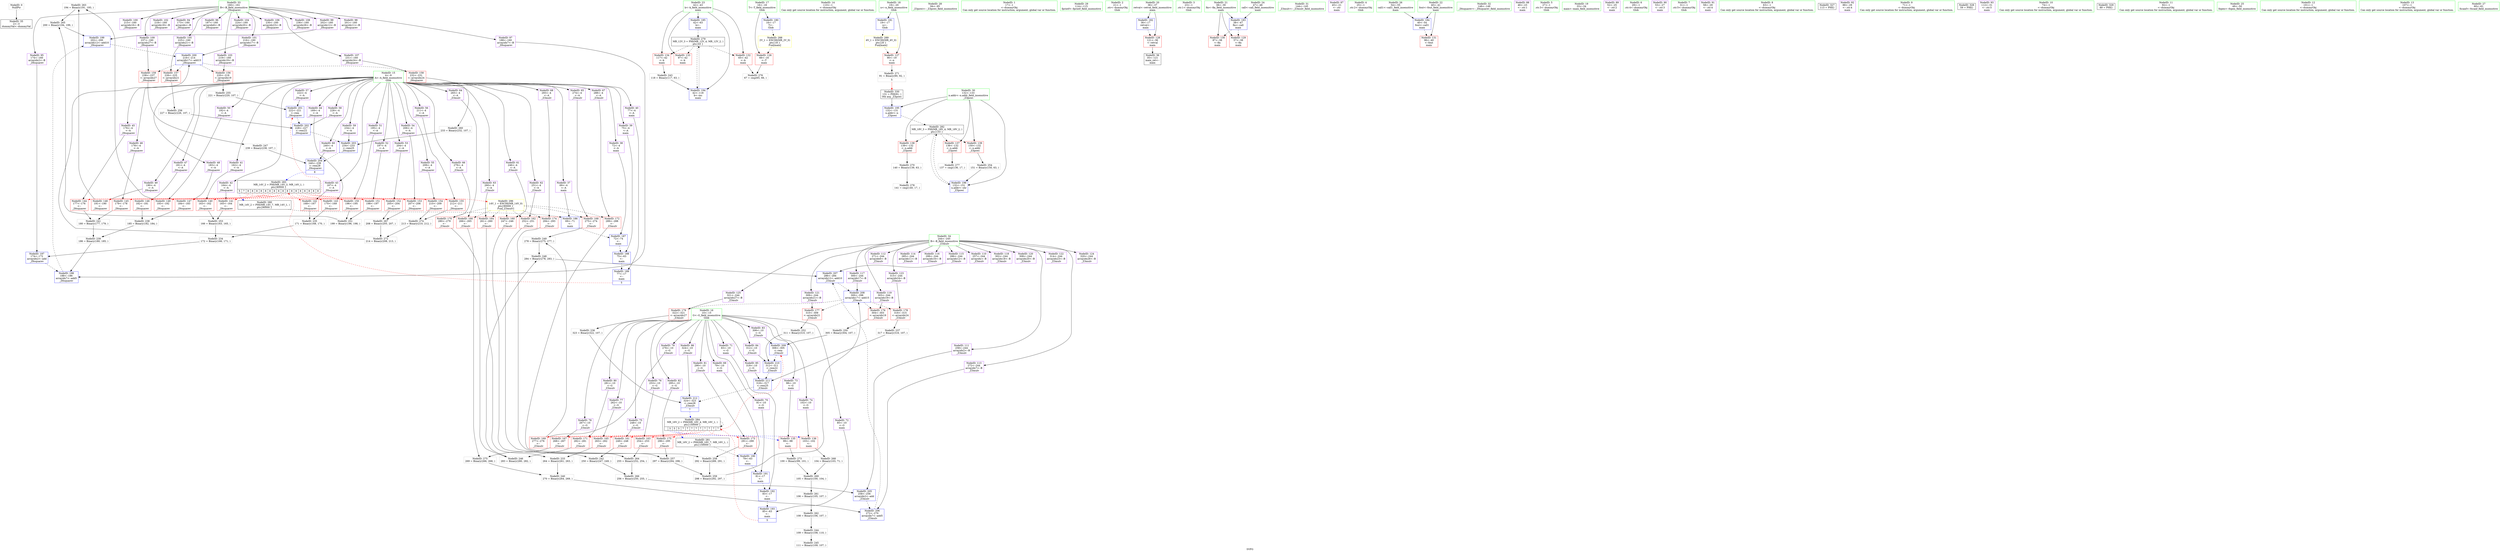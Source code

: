 digraph "SVFG" {
	label="SVFG";

	Node0x56209f84dce0 [shape=record,color=grey,label="{NodeID: 0\nNullPtr}"];
	Node0x56209f84dce0 -> Node0x56209f868d20[style=solid];
	Node0x56209f879f80 [shape=record,color=grey,label="{NodeID: 263\n194 = Binary(191, 193, )\n}"];
	Node0x56209f879f80 -> Node0x56209f87a280[style=solid];
	Node0x56209f872360 [shape=record,color=blue,label="{NodeID: 180\n16\<--17\nT\<--\nGlob }"];
	Node0x56209f872360 -> Node0x56209f888b10[style=dashed];
	Node0x56209f8698b0 [shape=record,color=purple,label="{NodeID: 97\n188\<--160\narrayidx7\<--B\n_Z6squarev\n}"];
	Node0x56209f8698b0 -> Node0x56209f86d3e0[style=solid];
	Node0x56209f8679d0 [shape=record,color=green,label="{NodeID: 14\n110\<--1\n\<--dummyObj\nCan only get source location for instruction, argument, global var or function.}"];
	Node0x56209f87b480 [shape=record,color=grey,label="{NodeID: 277\n137 = cmp(136, 17, )\n}"];
	Node0x56209f86d0a0 [shape=record,color=blue,label="{NodeID: 194\n42\<--118\nk\<--inc\nmain\n}"];
	Node0x56209f86d0a0 -> Node0x56209f885c10[style=dashed];
	Node0x56209f86a410 [shape=record,color=purple,label="{NodeID: 111\n258\<--244\narrayidx2\<--B\n_Z3mulv\n}"];
	Node0x56209f86a410 -> Node0x56209f86d990[style=solid];
	Node0x56209f8686b0 [shape=record,color=green,label="{NodeID: 28\n94\<--95\n_Z3powi\<--_Z3powi_field_insensitive\n}"];
	Node0x56209f86dc00 [shape=record,color=blue,label="{NodeID: 208\n300\<--298\narrayidx17\<--add15\n_Z3mulv\n}"];
	Node0x56209f86dc00 -> Node0x56209f872020[style=dashed];
	Node0x56209f86dc00 -> Node0x56209f8720f0[style=dashed];
	Node0x56209f86dc00 -> Node0x56209f8721c0[style=dashed];
	Node0x56209f86dc00 -> Node0x56209f872290[style=dashed];
	Node0x56209f86f6b0 [shape=record,color=purple,label="{NodeID: 125\n321\<--244\narrayidx27\<--B\n_Z3mulv\n}"];
	Node0x56209f86f6b0 -> Node0x56209f872290[style=solid];
	Node0x56209f869300 [shape=record,color=purple,label="{NodeID: 42\n164\<--4\n\<--A\n_Z6squarev\n}"];
	Node0x56209f869300 -> Node0x56209f8703b0[style=solid];
	Node0x56209f870210 [shape=record,color=red,label="{NodeID: 139\n150\<--132\n\<--n.addr\n_Z3powi\n}"];
	Node0x56209f870210 -> Node0x56209f879200[style=solid];
	Node0x56209f86ae80 [shape=record,color=purple,label="{NodeID: 56\n211\<--4\n\<--A\n_Z6squarev\n}"];
	Node0x56209f86ae80 -> Node0x56209f870f10[style=solid];
	Node0x56209f8766f0 [shape=record,color=grey,label="{NodeID: 236\n323 = Binary(322, 107, )\n}"];
	Node0x56209f8766f0 -> Node0x56209f874dd0[style=solid];
	Node0x56209f870d70 [shape=record,color=red,label="{NodeID: 153\n207\<--206\n\<--\n_Z6squarev\n}"];
	Node0x56209f870d70 -> Node0x56209f87a580[style=solid];
	Node0x56209f86b9e0 [shape=record,color=purple,label="{NodeID: 70\n81\<--10\n\<--G\nmain\n}"];
	Node0x56209f86b9e0 -> Node0x56209f872cb0[style=solid];
	Node0x56209f86ecd0 [shape=record,color=grey,label="{NodeID: 250\n305 = Binary(304, 107, )\n}"];
	Node0x56209f86ecd0 -> Node0x56209f86dcd0[style=solid];
	Node0x56209f8718d0 [shape=record,color=red,label="{NodeID: 167\n268\<--267\n\<--\n_Z3mulv\n}"];
	Node0x56209f8718d0 -> Node0x56209f87b180[style=solid];
	Node0x56209f86c540 [shape=record,color=purple,label="{NodeID: 84\n312\<--10\n\<--G\n_Z3mulv\n}"];
	Node0x56209f86c540 -> Node0x56209f86dda0[style=solid];
	Node0x56209f865730 [shape=record,color=green,label="{NodeID: 1\n17\<--1\n\<--dummyObj\nCan only get source location for instruction, argument, global var or function.}"];
	Node0x56209f87a100 [shape=record,color=grey,label="{NodeID: 264\n255 = Binary(252, 254, )\n}"];
	Node0x56209f87a100 -> Node0x56209f87a400[style=solid];
	Node0x56209f872460 [shape=record,color=blue,label="{NodeID: 181\n19\<--17\nn\<--\nGlob }"];
	Node0x56209f872460 -> Node0x56209f888c20[style=dashed];
	Node0x56209f869980 [shape=record,color=purple,label="{NodeID: 98\n201\<--160\narrayidx11\<--B\n_Z6squarev\n}"];
	Node0x56209f867ad0 [shape=record,color=green,label="{NodeID: 15\n4\<--9\nA\<--A_field_insensitive\nGlob }"];
	Node0x56209f867ad0 -> Node0x56209f868ef0[style=solid];
	Node0x56209f867ad0 -> Node0x56209f868fc0[style=solid];
	Node0x56209f867ad0 -> Node0x56209f869090[style=solid];
	Node0x56209f867ad0 -> Node0x56209f869160[style=solid];
	Node0x56209f867ad0 -> Node0x56209f869230[style=solid];
	Node0x56209f867ad0 -> Node0x56209f869300[style=solid];
	Node0x56209f867ad0 -> Node0x56209f8693d0[style=solid];
	Node0x56209f867ad0 -> Node0x56209f8694a0[style=solid];
	Node0x56209f867ad0 -> Node0x56209f869570[style=solid];
	Node0x56209f867ad0 -> Node0x56209f869640[style=solid];
	Node0x56209f867ad0 -> Node0x56209f869710[style=solid];
	Node0x56209f867ad0 -> Node0x56209f86a800[style=solid];
	Node0x56209f867ad0 -> Node0x56209f86a8d0[style=solid];
	Node0x56209f867ad0 -> Node0x56209f86a9a0[style=solid];
	Node0x56209f867ad0 -> Node0x56209f86aa70[style=solid];
	Node0x56209f867ad0 -> Node0x56209f86ab40[style=solid];
	Node0x56209f867ad0 -> Node0x56209f86ac10[style=solid];
	Node0x56209f867ad0 -> Node0x56209f86ace0[style=solid];
	Node0x56209f867ad0 -> Node0x56209f86adb0[style=solid];
	Node0x56209f867ad0 -> Node0x56209f86ae80[style=solid];
	Node0x56209f867ad0 -> Node0x56209f86af50[style=solid];
	Node0x56209f867ad0 -> Node0x56209f86b020[style=solid];
	Node0x56209f867ad0 -> Node0x56209f86b0f0[style=solid];
	Node0x56209f867ad0 -> Node0x56209f86b1c0[style=solid];
	Node0x56209f867ad0 -> Node0x56209f86b290[style=solid];
	Node0x56209f867ad0 -> Node0x56209f86b360[style=solid];
	Node0x56209f867ad0 -> Node0x56209f86b430[style=solid];
	Node0x56209f867ad0 -> Node0x56209f86b500[style=solid];
	Node0x56209f867ad0 -> Node0x56209f86b5d0[style=solid];
	Node0x56209f867ad0 -> Node0x56209f86b6a0[style=solid];
	Node0x56209f867ad0 -> Node0x56209f86b770[style=solid];
	Node0x56209f867ad0 -> Node0x56209f86b840[style=solid];
	Node0x56209f87b600 [shape=record,color=grey,label="{NodeID: 278\n141 = cmp(140, 17, )\n}"];
	Node0x56209f86d170 [shape=record,color=blue,label="{NodeID: 195\n132\<--131\nn.addr\<--n\n_Z3powi\n}"];
	Node0x56209f86d170 -> Node0x56209f886b10[style=dashed];
	Node0x56209f86a4e0 [shape=record,color=purple,label="{NodeID: 112\n271\<--244\narrayidx6\<--B\n_Z3mulv\n}"];
	Node0x56209f8687b0 [shape=record,color=green,label="{NodeID: 29\n114\<--115\nfprintf\<--fprintf_field_insensitive\n}"];
	Node0x56209f86dcd0 [shape=record,color=blue,label="{NodeID: 209\n306\<--305\n\<--rem\n_Z3mulv\n}"];
	Node0x56209f86dcd0 -> Node0x56209f86dda0[style=dashed];
	Node0x56209f86f780 [shape=record,color=red,label="{NodeID: 126\n66\<--16\n\<--T\nmain\n}"];
	Node0x56209f86f780 -> Node0x56209f87b300[style=solid];
	Node0x56209f8693d0 [shape=record,color=purple,label="{NodeID: 43\n167\<--4\n\<--A\n_Z6squarev\n}"];
	Node0x56209f8693d0 -> Node0x56209f870480[style=solid];
	Node0x56209f8702e0 [shape=record,color=red,label="{NodeID: 140\n163\<--162\n\<--\n_Z6squarev\n}"];
	Node0x56209f8702e0 -> Node0x56209f879080[style=solid];
	Node0x56209f86af50 [shape=record,color=purple,label="{NodeID: 57\n222\<--4\n\<--A\n_Z6squarev\n}"];
	Node0x56209f86af50 -> Node0x56209f86d650[style=solid];
	Node0x56209f876870 [shape=record,color=grey,label="{NodeID: 237\n317 = Binary(316, 107, )\n}"];
	Node0x56209f876870 -> Node0x56209f86de70[style=solid];
	Node0x56209f870e40 [shape=record,color=red,label="{NodeID: 154\n210\<--209\n\<--\n_Z6squarev\n}"];
	Node0x56209f870e40 -> Node0x56209f87b000[style=solid];
	Node0x56209f86bab0 [shape=record,color=purple,label="{NodeID: 71\n83\<--10\n\<--G\nmain\n}"];
	Node0x56209f86bab0 -> Node0x56209f86cf00[style=solid];
	Node0x56209f86ee50 [shape=record,color=grey,label="{NodeID: 251\n199 = Binary(196, 198, )\n}"];
	Node0x56209f86ee50 -> Node0x56209f87a280[style=solid];
	Node0x56209f8719a0 [shape=record,color=red,label="{NodeID: 168\n275\<--274\n\<--\n_Z3mulv\n}"];
	Node0x56209f8719a0 -> Node0x56209f86eb50[style=solid];
	Node0x56209f86c610 [shape=record,color=purple,label="{NodeID: 85\n318\<--10\n\<--G\n_Z3mulv\n}"];
	Node0x56209f86c610 -> Node0x56209f86de70[style=solid];
	Node0x56209f85ae20 [shape=record,color=green,label="{NodeID: 2\n21\<--1\n.str\<--dummyObj\nGlob }"];
	Node0x56209f87a280 [shape=record,color=grey,label="{NodeID: 265\n200 = Binary(194, 199, )\n}"];
	Node0x56209f87a280 -> Node0x56209f86d4b0[style=solid];
	Node0x56209f872560 [shape=record,color=blue,label="{NodeID: 182\n36\<--17\nretval\<--\nmain\n}"];
	Node0x56209f872560 -> Node0x56209f86f920[style=dashed];
	Node0x56209f869a50 [shape=record,color=purple,label="{NodeID: 99\n202\<--160\narrayidx12\<--B\n_Z6squarev\n}"];
	Node0x56209f869a50 -> Node0x56209f86d4b0[style=solid];
	Node0x56209f867bd0 [shape=record,color=green,label="{NodeID: 16\n10\<--15\nG\<--G_field_insensitive\nGlob }"];
	Node0x56209f867bd0 -> Node0x56209f86b910[style=solid];
	Node0x56209f867bd0 -> Node0x56209f86b9e0[style=solid];
	Node0x56209f867bd0 -> Node0x56209f86bab0[style=solid];
	Node0x56209f867bd0 -> Node0x56209f86bb80[style=solid];
	Node0x56209f867bd0 -> Node0x56209f86bc50[style=solid];
	Node0x56209f867bd0 -> Node0x56209f86bd20[style=solid];
	Node0x56209f867bd0 -> Node0x56209f86bdf0[style=solid];
	Node0x56209f867bd0 -> Node0x56209f86bec0[style=solid];
	Node0x56209f867bd0 -> Node0x56209f86bf90[style=solid];
	Node0x56209f867bd0 -> Node0x56209f86c060[style=solid];
	Node0x56209f867bd0 -> Node0x56209f86c130[style=solid];
	Node0x56209f867bd0 -> Node0x56209f86c200[style=solid];
	Node0x56209f867bd0 -> Node0x56209f86c2d0[style=solid];
	Node0x56209f867bd0 -> Node0x56209f86c3a0[style=solid];
	Node0x56209f867bd0 -> Node0x56209f86c470[style=solid];
	Node0x56209f867bd0 -> Node0x56209f86c540[style=solid];
	Node0x56209f867bd0 -> Node0x56209f86c610[style=solid];
	Node0x56209f867bd0 -> Node0x56209f86c6e0[style=solid];
	Node0x56209f885c10 [shape=record,color=black,label="{NodeID: 279\nMR_12V_3 = PHI(MR_12V_4, MR_12V_2, )\npts\{43 \}\n}"];
	Node0x56209f885c10 -> Node0x56209f86fc60[style=dashed];
	Node0x56209f885c10 -> Node0x56209f86fd30[style=dashed];
	Node0x56209f885c10 -> Node0x56209f86fe00[style=dashed];
	Node0x56209f885c10 -> Node0x56209f86d0a0[style=dashed];
	Node0x56209f86d240 [shape=record,color=blue,label="{NodeID: 196\n132\<--151\nn.addr\<--shr\n_Z3powi\n}"];
	Node0x56209f86d240 -> Node0x56209f886b10[style=dashed];
	Node0x56209f86a5b0 [shape=record,color=purple,label="{NodeID: 113\n272\<--244\narrayidx7\<--B\n_Z3mulv\n}"];
	Node0x56209f86a5b0 -> Node0x56209f86da60[style=solid];
	Node0x56209f8688b0 [shape=record,color=green,label="{NodeID: 30\n132\<--133\nn.addr\<--n.addr_field_insensitive\n_Z3powi\n}"];
	Node0x56209f8688b0 -> Node0x56209f870070[style=solid];
	Node0x56209f8688b0 -> Node0x56209f870140[style=solid];
	Node0x56209f8688b0 -> Node0x56209f870210[style=solid];
	Node0x56209f8688b0 -> Node0x56209f86d170[style=solid];
	Node0x56209f8688b0 -> Node0x56209f86d240[style=solid];
	Node0x56209f86dda0 [shape=record,color=blue,label="{NodeID: 210\n312\<--311\n\<--rem22\n_Z3mulv\n}"];
	Node0x56209f86dda0 -> Node0x56209f86de70[style=dashed];
	Node0x56209f86f850 [shape=record,color=red,label="{NodeID: 127\n90\<--19\n\<--n\nmain\n}"];
	Node0x56209f86f850 -> Node0x56209f87ab80[style=solid];
	Node0x56209f8694a0 [shape=record,color=purple,label="{NodeID: 44\n169\<--4\n\<--A\n_Z6squarev\n}"];
	Node0x56209f8694a0 -> Node0x56209f870550[style=solid];
	Node0x56209f8703b0 [shape=record,color=red,label="{NodeID: 141\n165\<--164\n\<--\n_Z6squarev\n}"];
	Node0x56209f8703b0 -> Node0x56209f879080[style=solid];
	Node0x56209f86b020 [shape=record,color=purple,label="{NodeID: 58\n228\<--4\n\<--A\n_Z6squarev\n}"];
	Node0x56209f86b020 -> Node0x56209f86d720[style=solid];
	Node0x56209f8769f0 [shape=record,color=grey,label="{NodeID: 238\n185 = Binary(182, 184, )\n}"];
	Node0x56209f8769f0 -> Node0x56209f876b70[style=solid];
	Node0x56209f870f10 [shape=record,color=red,label="{NodeID: 155\n212\<--211\n\<--\n_Z6squarev\n}"];
	Node0x56209f870f10 -> Node0x56209f87b000[style=solid];
	Node0x56209f86bb80 [shape=record,color=purple,label="{NodeID: 72\n85\<--10\n\<--G\nmain\n}"];
	Node0x56209f86bb80 -> Node0x56209f86cfd0[style=solid];
	Node0x56209f878f00 [shape=record,color=grey,label="{NodeID: 252\n311 = Binary(310, 107, )\n}"];
	Node0x56209f878f00 -> Node0x56209f86dda0[style=solid];
	Node0x56209f871a70 [shape=record,color=red,label="{NodeID: 169\n277\<--276\n\<--\n_Z3mulv\n}"];
	Node0x56209f871a70 -> Node0x56209f86eb50[style=solid];
	Node0x56209f86c6e0 [shape=record,color=purple,label="{NodeID: 86\n324\<--10\n\<--G\n_Z3mulv\n}"];
	Node0x56209f86c6e0 -> Node0x56209f874dd0[style=solid];
	Node0x56209f85bad0 [shape=record,color=green,label="{NodeID: 3\n23\<--1\n.str.1\<--dummyObj\nGlob }"];
	Node0x56209f87a400 [shape=record,color=grey,label="{NodeID: 266\n256 = Binary(250, 255, )\n}"];
	Node0x56209f87a400 -> Node0x56209f86d990[style=solid];
	Node0x56209f872630 [shape=record,color=blue,label="{NodeID: 183\n38\<--47\nfin\<--call\nmain\n}"];
	Node0x56209f872630 -> Node0x56209f86f9f0[style=dashed];
	Node0x56209f872630 -> Node0x56209f86fac0[style=dashed];
	Node0x56209f869b20 [shape=record,color=purple,label="{NodeID: 100\n215\<--160\narrayidx16\<--B\n_Z6squarev\n}"];
	Node0x56209f867cd0 [shape=record,color=green,label="{NodeID: 17\n16\<--18\nT\<--T_field_insensitive\nGlob }"];
	Node0x56209f867cd0 -> Node0x56209f86f780[style=solid];
	Node0x56209f867cd0 -> Node0x56209f872360[style=solid];
	Node0x56209f886110 [shape=record,color=black,label="{NodeID: 280\nMR_14V_2 = PHI(MR_14V_7, MR_14V_1, )\npts\{90000 \}\n}"];
	Node0x56209f886110 -> Node0x56209f8728a0[style=dashed];
	Node0x56209f86d310 [shape=record,color=blue,label="{NodeID: 197\n174\<--172\narrayidx2\<--add\n_Z6squarev\n}"];
	Node0x56209f86d310 -> Node0x56209f86d3e0[style=dashed];
	Node0x56209f86a680 [shape=record,color=purple,label="{NodeID: 114\n285\<--244\narrayidx11\<--B\n_Z3mulv\n}"];
	Node0x56209f868980 [shape=record,color=green,label="{NodeID: 31\n144\<--145\n_Z3mulv\<--_Z3mulv_field_insensitive\n}"];
	Node0x56209f86de70 [shape=record,color=blue,label="{NodeID: 211\n318\<--317\n\<--rem25\n_Z3mulv\n}"];
	Node0x56209f86de70 -> Node0x56209f874dd0[style=dashed];
	Node0x56209f86f920 [shape=record,color=red,label="{NodeID: 128\n121\<--36\n\<--retval\nmain\n}"];
	Node0x56209f86f920 -> Node0x56209f868e20[style=solid];
	Node0x56209f869570 [shape=record,color=purple,label="{NodeID: 45\n176\<--4\n\<--A\n_Z6squarev\n}"];
	Node0x56209f869570 -> Node0x56209f870620[style=solid];
	Node0x56209f870480 [shape=record,color=red,label="{NodeID: 142\n168\<--167\n\<--\n_Z6squarev\n}"];
	Node0x56209f870480 -> Node0x56209f876570[style=solid];
	Node0x56209f86b0f0 [shape=record,color=purple,label="{NodeID: 59\n234\<--4\n\<--A\n_Z6squarev\n}"];
	Node0x56209f86b0f0 -> Node0x56209f86d7f0[style=solid];
	Node0x56209f876b70 [shape=record,color=grey,label="{NodeID: 239\n186 = Binary(180, 185, )\n}"];
	Node0x56209f876b70 -> Node0x56209f86d3e0[style=solid];
	Node0x56209f870fe0 [shape=record,color=red,label="{NodeID: 156\n220\<--219\n\<--arrayidx19\n_Z6squarev\n}"];
	Node0x56209f870fe0 -> Node0x56209f879380[style=solid];
	Node0x56209f86bc50 [shape=record,color=purple,label="{NodeID: 73\n98\<--10\n\<--G\nmain\n}"];
	Node0x56209f86bc50 -> Node0x56209f86fed0[style=solid];
	Node0x56209f879080 [shape=record,color=grey,label="{NodeID: 253\n166 = Binary(163, 165, )\n}"];
	Node0x56209f879080 -> Node0x56209f8763f0[style=solid];
	Node0x56209f871b40 [shape=record,color=red,label="{NodeID: 170\n280\<--279\n\<--\n_Z3mulv\n}"];
	Node0x56209f871b40 -> Node0x56209f86e6d0[style=solid];
	Node0x56209f86c7b0 [shape=record,color=purple,label="{NodeID: 87\n45\<--21\n\<--.str\nmain\n}"];
	Node0x56209f85bb90 [shape=record,color=green,label="{NodeID: 4\n25\<--1\n.str.2\<--dummyObj\nGlob }"];
	Node0x56209f87a580 [shape=record,color=grey,label="{NodeID: 267\n208 = Binary(205, 207, )\n}"];
	Node0x56209f87a580 -> Node0x56209f87ad00[style=solid];
	Node0x56209f872700 [shape=record,color=blue,label="{NodeID: 184\n40\<--54\nfout\<--call1\nmain\n}"];
	Node0x56209f872700 -> Node0x56209f86fb90[style=dashed];
	Node0x56209f869bf0 [shape=record,color=purple,label="{NodeID: 101\n216\<--160\narrayidx17\<--B\n_Z6squarev\n}"];
	Node0x56209f869bf0 -> Node0x56209f86d580[style=solid];
	Node0x56209f867dd0 [shape=record,color=green,label="{NodeID: 18\n19\<--20\nn\<--n_field_insensitive\nGlob }"];
	Node0x56209f867dd0 -> Node0x56209f86f850[style=solid];
	Node0x56209f867dd0 -> Node0x56209f872460[style=solid];
	Node0x56209f886610 [shape=record,color=black,label="{NodeID: 281\nMR_16V_2 = PHI(MR_16V_7, MR_16V_1, )\npts\{150000 \}\n}"];
	Node0x56209f886610 -> Node0x56209f872be0[style=dashed];
	Node0x56209f86d3e0 [shape=record,color=blue,label="{NodeID: 198\n188\<--186\narrayidx7\<--add5\n_Z6squarev\n}"];
	Node0x56209f86d3e0 -> Node0x56209f86d4b0[style=dashed];
	Node0x56209f86a750 [shape=record,color=purple,label="{NodeID: 115\n286\<--244\narrayidx12\<--B\n_Z3mulv\n}"];
	Node0x56209f86a750 -> Node0x56209f86db30[style=solid];
	Node0x56209f868a80 [shape=record,color=green,label="{NodeID: 32\n148\<--149\n_Z6squarev\<--_Z6squarev_field_insensitive\n}"];
	Node0x56209f874dd0 [shape=record,color=blue,label="{NodeID: 212\n324\<--323\n\<--rem28\n_Z3mulv\n|{<s0>7}}"];
	Node0x56209f874dd0:s0 -> Node0x56209f887510[style=dashed,color=blue];
	Node0x56209f86f9f0 [shape=record,color=red,label="{NodeID: 129\n57\<--38\n\<--fin\nmain\n}"];
	Node0x56209f869640 [shape=record,color=purple,label="{NodeID: 46\n178\<--4\n\<--A\n_Z6squarev\n}"];
	Node0x56209f869640 -> Node0x56209f8706f0[style=solid];
	Node0x56209f870550 [shape=record,color=red,label="{NodeID: 143\n170\<--169\n\<--\n_Z6squarev\n}"];
	Node0x56209f870550 -> Node0x56209f876570[style=solid];
	Node0x56209f86b1c0 [shape=record,color=purple,label="{NodeID: 60\n240\<--4\n\<--A\n_Z6squarev\n}"];
	Node0x56209f86b1c0 -> Node0x56209f86d8c0[style=solid];
	Node0x56209f876cf0 [shape=record,color=grey,label="{NodeID: 240\n270 = Binary(264, 269, )\n}"];
	Node0x56209f876cf0 -> Node0x56209f86da60[style=solid];
	Node0x56209f8710b0 [shape=record,color=red,label="{NodeID: 157\n226\<--225\n\<--arrayidx21\n_Z6squarev\n}"];
	Node0x56209f8710b0 -> Node0x56209f879500[style=solid];
	Node0x56209f86bd20 [shape=record,color=purple,label="{NodeID: 74\n102\<--10\n\<--G\nmain\n}"];
	Node0x56209f86bd20 -> Node0x56209f86ffa0[style=solid];
	Node0x56209f879200 [shape=record,color=grey,label="{NodeID: 254\n151 = Binary(150, 63, )\n}"];
	Node0x56209f879200 -> Node0x56209f86d240[style=solid];
	Node0x56209f871c10 [shape=record,color=red,label="{NodeID: 171\n282\<--281\n\<--\n_Z3mulv\n}"];
	Node0x56209f871c10 -> Node0x56209f86e6d0[style=solid];
	Node0x56209f86c880 [shape=record,color=purple,label="{NodeID: 88\n46\<--23\n\<--.str.1\nmain\n}"];
	Node0x56209f85b0e0 [shape=record,color=green,label="{NodeID: 5\n27\<--1\n.str.3\<--dummyObj\nGlob }"];
	Node0x56209f87a700 [shape=record,color=grey,label="{NodeID: 268\n104 = Binary(103, 71, )\n}"];
	Node0x56209f87a700 -> Node0x56209f87a880[style=solid];
	Node0x56209f8727d0 [shape=record,color=blue,label="{NodeID: 185\n42\<--63\nk\<--\nmain\n}"];
	Node0x56209f8727d0 -> Node0x56209f885c10[style=dashed];
	Node0x56209f869cc0 [shape=record,color=purple,label="{NodeID: 102\n218\<--160\narrayidx18\<--B\n_Z6squarev\n}"];
	Node0x56209f867ed0 [shape=record,color=green,label="{NodeID: 19\n33\<--34\nmain\<--main_field_insensitive\n}"];
	Node0x56209f886b10 [shape=record,color=black,label="{NodeID: 282\nMR_18V_3 = PHI(MR_18V_4, MR_18V_2, )\npts\{133 \}\n}"];
	Node0x56209f886b10 -> Node0x56209f870070[style=dashed];
	Node0x56209f886b10 -> Node0x56209f870140[style=dashed];
	Node0x56209f886b10 -> Node0x56209f870210[style=dashed];
	Node0x56209f886b10 -> Node0x56209f86d240[style=dashed];
	Node0x56209f86d4b0 [shape=record,color=blue,label="{NodeID: 199\n202\<--200\narrayidx12\<--add10\n_Z6squarev\n}"];
	Node0x56209f86d4b0 -> Node0x56209f86d580[style=dashed];
	Node0x56209f86ef60 [shape=record,color=purple,label="{NodeID: 116\n299\<--244\narrayidx16\<--B\n_Z3mulv\n}"];
	Node0x56209f868b80 [shape=record,color=green,label="{NodeID: 33\n160\<--161\nB\<--B_field_insensitive\n_Z6squarev\n}"];
	Node0x56209f868b80 -> Node0x56209f86cd60[style=solid];
	Node0x56209f868b80 -> Node0x56209f86ce30[style=solid];
	Node0x56209f868b80 -> Node0x56209f8697e0[style=solid];
	Node0x56209f868b80 -> Node0x56209f8698b0[style=solid];
	Node0x56209f868b80 -> Node0x56209f869980[style=solid];
	Node0x56209f868b80 -> Node0x56209f869a50[style=solid];
	Node0x56209f868b80 -> Node0x56209f869b20[style=solid];
	Node0x56209f868b80 -> Node0x56209f869bf0[style=solid];
	Node0x56209f868b80 -> Node0x56209f869cc0[style=solid];
	Node0x56209f868b80 -> Node0x56209f869d90[style=solid];
	Node0x56209f868b80 -> Node0x56209f869e60[style=solid];
	Node0x56209f868b80 -> Node0x56209f869f30[style=solid];
	Node0x56209f868b80 -> Node0x56209f86a000[style=solid];
	Node0x56209f868b80 -> Node0x56209f86a0d0[style=solid];
	Node0x56209f868b80 -> Node0x56209f86a1a0[style=solid];
	Node0x56209f868b80 -> Node0x56209f86a270[style=solid];
	Node0x56209f889a50 [shape=record,color=yellow,style=double,label="{NodeID: 296\n14V_1 = ENCHI(MR_14V_0)\npts\{90000 \}\nFun[_Z3mulv]}"];
	Node0x56209f889a50 -> Node0x56209f871320[style=dashed];
	Node0x56209f889a50 -> Node0x56209f8714c0[style=dashed];
	Node0x56209f889a50 -> Node0x56209f871660[style=dashed];
	Node0x56209f889a50 -> Node0x56209f871800[style=dashed];
	Node0x56209f889a50 -> Node0x56209f8719a0[style=dashed];
	Node0x56209f889a50 -> Node0x56209f871b40[style=dashed];
	Node0x56209f889a50 -> Node0x56209f871ce0[style=dashed];
	Node0x56209f889a50 -> Node0x56209f871e80[style=dashed];
	Node0x56209f86fac0 [shape=record,color=red,label="{NodeID: 130\n87\<--38\n\<--fin\nmain\n}"];
	Node0x56209f869710 [shape=record,color=purple,label="{NodeID: 47\n181\<--4\n\<--A\n_Z6squarev\n}"];
	Node0x56209f869710 -> Node0x56209f8707c0[style=solid];
	Node0x56209f870620 [shape=record,color=red,label="{NodeID: 144\n177\<--176\n\<--\n_Z6squarev\n}"];
	Node0x56209f870620 -> Node0x56209f86df50[style=solid];
	Node0x56209f86b290 [shape=record,color=purple,label="{NodeID: 61\n246\<--4\n\<--A\n_Z3mulv\n}"];
	Node0x56209f86b290 -> Node0x56209f871320[style=solid];
	Node0x56209f86df50 [shape=record,color=grey,label="{NodeID: 241\n180 = Binary(177, 179, )\n}"];
	Node0x56209f86df50 -> Node0x56209f876b70[style=solid];
	Node0x56209f871180 [shape=record,color=red,label="{NodeID: 158\n232\<--231\n\<--arrayidx24\n_Z6squarev\n}"];
	Node0x56209f871180 -> Node0x56209f879b00[style=solid];
	Node0x56209f86bdf0 [shape=record,color=purple,label="{NodeID: 75\n248\<--10\n\<--G\n_Z3mulv\n}"];
	Node0x56209f86bdf0 -> Node0x56209f8713f0[style=solid];
	Node0x56209f879380 [shape=record,color=grey,label="{NodeID: 255\n221 = Binary(220, 107, )\n}"];
	Node0x56209f879380 -> Node0x56209f86d650[style=solid];
	Node0x56209f871ce0 [shape=record,color=red,label="{NodeID: 172\n289\<--288\n\<--\n_Z3mulv\n}"];
	Node0x56209f871ce0 -> Node0x56209f879800[style=solid];
	Node0x56209f86c950 [shape=record,color=purple,label="{NodeID: 89\n52\<--25\n\<--.str.2\nmain\n}"];
	Node0x56209f85b1a0 [shape=record,color=green,label="{NodeID: 6\n29\<--1\n.str.4\<--dummyObj\nGlob }"];
	Node0x56209f87a880 [shape=record,color=grey,label="{NodeID: 269\n105 = Binary(100, 104, )\n}"];
	Node0x56209f87a880 -> Node0x56209f879c80[style=solid];
	Node0x56209f8728a0 [shape=record,color=blue,label="{NodeID: 186\n69\<--71\n\<--\nmain\n}"];
	Node0x56209f8728a0 -> Node0x56209f872970[style=dashed];
	Node0x56209f869d90 [shape=record,color=purple,label="{NodeID: 103\n219\<--160\narrayidx19\<--B\n_Z6squarev\n}"];
	Node0x56209f869d90 -> Node0x56209f870fe0[style=solid];
	Node0x56209f867fd0 [shape=record,color=green,label="{NodeID: 20\n36\<--37\nretval\<--retval_field_insensitive\nmain\n}"];
	Node0x56209f867fd0 -> Node0x56209f86f920[style=solid];
	Node0x56209f867fd0 -> Node0x56209f872560[style=solid];
	Node0x56209f887010 [shape=record,color=black,label="{NodeID: 283\nMR_14V_2 = PHI(MR_14V_3, MR_14V_1, )\npts\{90000 \}\n|{<s0>5|<s1>7|<s2>8|<s3>8|<s4>8|<s5>8|<s6>8|<s7>8|<s8>8|<s9>8|<s10>8|<s11>8|<s12>8|<s13>8|<s14>8|<s15>8|<s16>8|<s17>8|<s18>8}}"];
	Node0x56209f887010:s0 -> Node0x56209f886110[style=dashed,color=blue];
	Node0x56209f887010:s1 -> Node0x56209f889a50[style=dashed,color=red];
	Node0x56209f887010:s2 -> Node0x56209f8702e0[style=dashed,color=red];
	Node0x56209f887010:s3 -> Node0x56209f8703b0[style=dashed,color=red];
	Node0x56209f887010:s4 -> Node0x56209f870480[style=dashed,color=red];
	Node0x56209f887010:s5 -> Node0x56209f870550[style=dashed,color=red];
	Node0x56209f887010:s6 -> Node0x56209f870620[style=dashed,color=red];
	Node0x56209f887010:s7 -> Node0x56209f8706f0[style=dashed,color=red];
	Node0x56209f887010:s8 -> Node0x56209f8707c0[style=dashed,color=red];
	Node0x56209f887010:s9 -> Node0x56209f870890[style=dashed,color=red];
	Node0x56209f887010:s10 -> Node0x56209f870960[style=dashed,color=red];
	Node0x56209f887010:s11 -> Node0x56209f870a30[style=dashed,color=red];
	Node0x56209f887010:s12 -> Node0x56209f870b00[style=dashed,color=red];
	Node0x56209f887010:s13 -> Node0x56209f870bd0[style=dashed,color=red];
	Node0x56209f887010:s14 -> Node0x56209f870ca0[style=dashed,color=red];
	Node0x56209f887010:s15 -> Node0x56209f870d70[style=dashed,color=red];
	Node0x56209f887010:s16 -> Node0x56209f870e40[style=dashed,color=red];
	Node0x56209f887010:s17 -> Node0x56209f870f10[style=dashed,color=red];
	Node0x56209f887010:s18 -> Node0x56209f86d650[style=dashed,color=red];
	Node0x56209f86d580 [shape=record,color=blue,label="{NodeID: 200\n216\<--214\narrayidx17\<--add15\n_Z6squarev\n}"];
	Node0x56209f86d580 -> Node0x56209f870fe0[style=dashed];
	Node0x56209f86d580 -> Node0x56209f8710b0[style=dashed];
	Node0x56209f86d580 -> Node0x56209f871180[style=dashed];
	Node0x56209f86d580 -> Node0x56209f871250[style=dashed];
	Node0x56209f86f030 [shape=record,color=purple,label="{NodeID: 117\n300\<--244\narrayidx17\<--B\n_Z3mulv\n}"];
	Node0x56209f86f030 -> Node0x56209f86dc00[style=solid];
	Node0x56209f868c50 [shape=record,color=green,label="{NodeID: 34\n244\<--245\nB\<--B_field_insensitive\n_Z3mulv\n}"];
	Node0x56209f868c50 -> Node0x56209f86a340[style=solid];
	Node0x56209f868c50 -> Node0x56209f86a410[style=solid];
	Node0x56209f868c50 -> Node0x56209f86a4e0[style=solid];
	Node0x56209f868c50 -> Node0x56209f86a5b0[style=solid];
	Node0x56209f868c50 -> Node0x56209f86a680[style=solid];
	Node0x56209f868c50 -> Node0x56209f86a750[style=solid];
	Node0x56209f868c50 -> Node0x56209f86ef60[style=solid];
	Node0x56209f868c50 -> Node0x56209f86f030[style=solid];
	Node0x56209f868c50 -> Node0x56209f86f100[style=solid];
	Node0x56209f868c50 -> Node0x56209f86f1d0[style=solid];
	Node0x56209f868c50 -> Node0x56209f86f2a0[style=solid];
	Node0x56209f868c50 -> Node0x56209f86f370[style=solid];
	Node0x56209f868c50 -> Node0x56209f86f440[style=solid];
	Node0x56209f868c50 -> Node0x56209f86f510[style=solid];
	Node0x56209f868c50 -> Node0x56209f86f5e0[style=solid];
	Node0x56209f868c50 -> Node0x56209f86f6b0[style=solid];
	Node0x56209f86fb90 [shape=record,color=red,label="{NodeID: 131\n96\<--40\n\<--fout\nmain\n}"];
	Node0x56209f86a800 [shape=record,color=purple,label="{NodeID: 48\n183\<--4\n\<--A\n_Z6squarev\n}"];
	Node0x56209f86a800 -> Node0x56209f870890[style=solid];
	Node0x56209f8706f0 [shape=record,color=red,label="{NodeID: 145\n179\<--178\n\<--\n_Z6squarev\n}"];
	Node0x56209f8706f0 -> Node0x56209f86df50[style=solid];
	Node0x56209f86b360 [shape=record,color=purple,label="{NodeID: 62\n251\<--4\n\<--A\n_Z3mulv\n}"];
	Node0x56209f86b360 -> Node0x56209f8714c0[style=solid];
	Node0x56209f86e0d0 [shape=record,color=grey,label="{NodeID: 242\n250 = Binary(247, 249, )\n}"];
	Node0x56209f86e0d0 -> Node0x56209f87a400[style=solid];
	Node0x56209f871250 [shape=record,color=red,label="{NodeID: 159\n238\<--237\n\<--arrayidx27\n_Z6squarev\n}"];
	Node0x56209f871250 -> Node0x56209f86e850[style=solid];
	Node0x56209f86bec0 [shape=record,color=purple,label="{NodeID: 76\n253\<--10\n\<--G\n_Z3mulv\n}"];
	Node0x56209f86bec0 -> Node0x56209f871590[style=solid];
	Node0x56209f879500 [shape=record,color=grey,label="{NodeID: 256\n227 = Binary(226, 107, )\n}"];
	Node0x56209f879500 -> Node0x56209f86d720[style=solid];
	Node0x56209f871db0 [shape=record,color=red,label="{NodeID: 173\n291\<--290\n\<--\n_Z3mulv\n}"];
	Node0x56209f871db0 -> Node0x56209f879800[style=solid];
	Node0x56209f86ca20 [shape=record,color=purple,label="{NodeID: 90\n53\<--27\n\<--.str.3\nmain\n}"];
	Node0x56209f85b260 [shape=record,color=green,label="{NodeID: 7\n31\<--1\n.str.5\<--dummyObj\nGlob }"];
	Node0x56209f87aa00 [shape=record,color=grey,label="{NodeID: 270\n140 = Binary(139, 63, )\n}"];
	Node0x56209f87aa00 -> Node0x56209f87b600[style=solid];
	Node0x56209f872970 [shape=record,color=blue,label="{NodeID: 187\n72\<--74\n\<--\nmain\n}"];
	Node0x56209f872970 -> Node0x56209f872a40[style=dashed];
	Node0x56209f869e60 [shape=record,color=purple,label="{NodeID: 104\n224\<--160\narrayidx20\<--B\n_Z6squarev\n}"];
	Node0x56209f8680a0 [shape=record,color=green,label="{NodeID: 21\n38\<--39\nfin\<--fin_field_insensitive\nmain\n}"];
	Node0x56209f8680a0 -> Node0x56209f86f9f0[style=solid];
	Node0x56209f8680a0 -> Node0x56209f86fac0[style=solid];
	Node0x56209f8680a0 -> Node0x56209f872630[style=solid];
	Node0x56209f887510 [shape=record,color=black,label="{NodeID: 284\nMR_16V_2 = PHI(MR_16V_4, MR_16V_1, )\npts\{150000 \}\n|{|<s1>5|<s2>5|<s3>5|<s4>7|<s5>7|<s6>7|<s7>7|<s8>7|<s9>7|<s10>7|<s11>7|<s12>7}}"];
	Node0x56209f887510 -> Node0x56209f887510[style=dashed];
	Node0x56209f887510:s1 -> Node0x56209f86fed0[style=dashed,color=blue];
	Node0x56209f887510:s2 -> Node0x56209f86ffa0[style=dashed,color=blue];
	Node0x56209f887510:s3 -> Node0x56209f886610[style=dashed,color=blue];
	Node0x56209f887510:s4 -> Node0x56209f8713f0[style=dashed,color=red];
	Node0x56209f887510:s5 -> Node0x56209f871590[style=dashed,color=red];
	Node0x56209f887510:s6 -> Node0x56209f871730[style=dashed,color=red];
	Node0x56209f887510:s7 -> Node0x56209f8718d0[style=dashed,color=red];
	Node0x56209f887510:s8 -> Node0x56209f871a70[style=dashed,color=red];
	Node0x56209f887510:s9 -> Node0x56209f871c10[style=dashed,color=red];
	Node0x56209f887510:s10 -> Node0x56209f871db0[style=dashed,color=red];
	Node0x56209f887510:s11 -> Node0x56209f871f50[style=dashed,color=red];
	Node0x56209f887510:s12 -> Node0x56209f86dcd0[style=dashed,color=red];
	Node0x56209f86d650 [shape=record,color=blue,label="{NodeID: 201\n222\<--221\n\<--rem\n_Z6squarev\n}"];
	Node0x56209f86d650 -> Node0x56209f86d720[style=dashed];
	Node0x56209f86f100 [shape=record,color=purple,label="{NodeID: 118\n302\<--244\narrayidx18\<--B\n_Z3mulv\n}"];
	Node0x56209f868d20 [shape=record,color=black,label="{NodeID: 35\n2\<--3\ndummyVal\<--dummyVal\n}"];
	Node0x56209f86fc60 [shape=record,color=red,label="{NodeID: 132\n65\<--42\n\<--k\nmain\n}"];
	Node0x56209f86fc60 -> Node0x56209f87b300[style=solid];
	Node0x56209f86a8d0 [shape=record,color=purple,label="{NodeID: 49\n190\<--4\n\<--A\n_Z6squarev\n}"];
	Node0x56209f86a8d0 -> Node0x56209f870960[style=solid];
	Node0x56209f8707c0 [shape=record,color=red,label="{NodeID: 146\n182\<--181\n\<--\n_Z6squarev\n}"];
	Node0x56209f8707c0 -> Node0x56209f8769f0[style=solid];
	Node0x56209f86b430 [shape=record,color=purple,label="{NodeID: 63\n260\<--4\n\<--A\n_Z3mulv\n}"];
	Node0x56209f86b430 -> Node0x56209f871660[style=solid];
	Node0x56209f86e250 [shape=record,color=grey,label="{NodeID: 243\n118 = Binary(117, 63, )\n}"];
	Node0x56209f86e250 -> Node0x56209f86d0a0[style=solid];
	Node0x56209f871320 [shape=record,color=red,label="{NodeID: 160\n247\<--246\n\<--\n_Z3mulv\n}"];
	Node0x56209f871320 -> Node0x56209f86e0d0[style=solid];
	Node0x56209f86bf90 [shape=record,color=purple,label="{NodeID: 77\n262\<--10\n\<--G\n_Z3mulv\n}"];
	Node0x56209f86bf90 -> Node0x56209f871730[style=solid];
	Node0x56209f879680 [shape=record,color=grey,label="{NodeID: 257\n297 = Binary(294, 296, )\n}"];
	Node0x56209f879680 -> Node0x56209f879980[style=solid];
	Node0x56209f871e80 [shape=record,color=red,label="{NodeID: 174\n294\<--293\n\<--\n_Z3mulv\n}"];
	Node0x56209f871e80 -> Node0x56209f879680[style=solid];
	Node0x56209f86caf0 [shape=record,color=purple,label="{NodeID: 91\n58\<--29\n\<--.str.4\nmain\n}"];
	Node0x56209f867410 [shape=record,color=green,label="{NodeID: 8\n63\<--1\n\<--dummyObj\nCan only get source location for instruction, argument, global var or function.}"];
	Node0x56209f87ab80 [shape=record,color=grey,label="{NodeID: 271\n91 = Binary(90, 92, )\n|{<s0>5}}"];
	Node0x56209f87ab80:s0 -> Node0x56209f8964e0[style=solid,color=red];
	Node0x56209f872a40 [shape=record,color=blue,label="{NodeID: 188\n75\<--63\n\<--\nmain\n}"];
	Node0x56209f872a40 -> Node0x56209f872b10[style=dashed];
	Node0x56209f869f30 [shape=record,color=purple,label="{NodeID: 105\n225\<--160\narrayidx21\<--B\n_Z6squarev\n}"];
	Node0x56209f869f30 -> Node0x56209f8710b0[style=solid];
	Node0x56209f868170 [shape=record,color=green,label="{NodeID: 22\n40\<--41\nfout\<--fout_field_insensitive\nmain\n}"];
	Node0x56209f868170 -> Node0x56209f86fb90[style=solid];
	Node0x56209f868170 -> Node0x56209f872700[style=solid];
	Node0x56209f86d720 [shape=record,color=blue,label="{NodeID: 202\n228\<--227\n\<--rem22\n_Z6squarev\n}"];
	Node0x56209f86d720 -> Node0x56209f86d7f0[style=dashed];
	Node0x56209f86f1d0 [shape=record,color=purple,label="{NodeID: 119\n303\<--244\narrayidx19\<--B\n_Z3mulv\n}"];
	Node0x56209f86f1d0 -> Node0x56209f872020[style=solid];
	Node0x56209f868e20 [shape=record,color=black,label="{NodeID: 36\n35\<--121\nmain_ret\<--\nmain\n}"];
	Node0x56209f86fd30 [shape=record,color=red,label="{NodeID: 133\n97\<--42\n\<--k\nmain\n}"];
	Node0x56209f86a9a0 [shape=record,color=purple,label="{NodeID: 50\n192\<--4\n\<--A\n_Z6squarev\n}"];
	Node0x56209f86a9a0 -> Node0x56209f870a30[style=solid];
	Node0x56209f870890 [shape=record,color=red,label="{NodeID: 147\n184\<--183\n\<--\n_Z6squarev\n}"];
	Node0x56209f870890 -> Node0x56209f8769f0[style=solid];
	Node0x56209f86b500 [shape=record,color=purple,label="{NodeID: 64\n265\<--4\n\<--A\n_Z3mulv\n}"];
	Node0x56209f86b500 -> Node0x56209f871800[style=solid];
	Node0x56209f895cc0 [shape=record,color=black,label="{NodeID: 327\n113 = PHI()\n}"];
	Node0x56209f86e3d0 [shape=record,color=grey,label="{NodeID: 244\n109 = Binary(108, 110, )\n}"];
	Node0x56209f86e3d0 -> Node0x56209f86e550[style=solid];
	Node0x56209f8713f0 [shape=record,color=red,label="{NodeID: 161\n249\<--248\n\<--\n_Z3mulv\n}"];
	Node0x56209f8713f0 -> Node0x56209f86e0d0[style=solid];
	Node0x56209f86c060 [shape=record,color=purple,label="{NodeID: 78\n267\<--10\n\<--G\n_Z3mulv\n}"];
	Node0x56209f86c060 -> Node0x56209f8718d0[style=solid];
	Node0x56209f879800 [shape=record,color=grey,label="{NodeID: 258\n292 = Binary(289, 291, )\n}"];
	Node0x56209f879800 -> Node0x56209f879980[style=solid];
	Node0x56209f871f50 [shape=record,color=red,label="{NodeID: 175\n296\<--295\n\<--\n_Z3mulv\n}"];
	Node0x56209f871f50 -> Node0x56209f879680[style=solid];
	Node0x56209f86cbc0 [shape=record,color=purple,label="{NodeID: 92\n88\<--29\n\<--.str.4\nmain\n}"];
	Node0x56209f8674d0 [shape=record,color=green,label="{NodeID: 9\n71\<--1\n\<--dummyObj\nCan only get source location for instruction, argument, global var or function.}"];
	Node0x56209f87ad00 [shape=record,color=grey,label="{NodeID: 272\n214 = Binary(208, 213, )\n}"];
	Node0x56209f87ad00 -> Node0x56209f86d580[style=solid];
	Node0x56209f872b10 [shape=record,color=blue,label="{NodeID: 189\n77\<--17\n\<--\nmain\n|{<s0>5}}"];
	Node0x56209f872b10:s0 -> Node0x56209f887010[style=dashed,color=red];
	Node0x56209f86a000 [shape=record,color=purple,label="{NodeID: 106\n230\<--160\narrayidx23\<--B\n_Z6squarev\n}"];
	Node0x56209f868240 [shape=record,color=green,label="{NodeID: 23\n42\<--43\nk\<--k_field_insensitive\nmain\n}"];
	Node0x56209f868240 -> Node0x56209f86fc60[style=solid];
	Node0x56209f868240 -> Node0x56209f86fd30[style=solid];
	Node0x56209f868240 -> Node0x56209f86fe00[style=solid];
	Node0x56209f868240 -> Node0x56209f8727d0[style=solid];
	Node0x56209f868240 -> Node0x56209f86d0a0[style=solid];
	Node0x56209f86d7f0 [shape=record,color=blue,label="{NodeID: 203\n234\<--233\n\<--rem25\n_Z6squarev\n}"];
	Node0x56209f86d7f0 -> Node0x56209f86d8c0[style=dashed];
	Node0x56209f86f2a0 [shape=record,color=purple,label="{NodeID: 120\n308\<--244\narrayidx20\<--B\n_Z3mulv\n}"];
	Node0x56209f868ef0 [shape=record,color=purple,label="{NodeID: 37\n69\<--4\n\<--A\nmain\n}"];
	Node0x56209f868ef0 -> Node0x56209f8728a0[style=solid];
	Node0x56209f86fe00 [shape=record,color=red,label="{NodeID: 134\n117\<--42\n\<--k\nmain\n}"];
	Node0x56209f86fe00 -> Node0x56209f86e250[style=solid];
	Node0x56209f86aa70 [shape=record,color=purple,label="{NodeID: 51\n195\<--4\n\<--A\n_Z6squarev\n}"];
	Node0x56209f86aa70 -> Node0x56209f870b00[style=solid];
	Node0x56209f870960 [shape=record,color=red,label="{NodeID: 148\n191\<--190\n\<--\n_Z6squarev\n}"];
	Node0x56209f870960 -> Node0x56209f879f80[style=solid];
	Node0x56209f86b5d0 [shape=record,color=purple,label="{NodeID: 65\n274\<--4\n\<--A\n_Z3mulv\n}"];
	Node0x56209f86b5d0 -> Node0x56209f8719a0[style=solid];
	Node0x56209f895dc0 [shape=record,color=black,label="{NodeID: 328\n59 = PHI()\n}"];
	Node0x56209f86e550 [shape=record,color=grey,label="{NodeID: 245\n111 = Binary(109, 107, )\n}"];
	Node0x56209f8714c0 [shape=record,color=red,label="{NodeID: 162\n252\<--251\n\<--\n_Z3mulv\n}"];
	Node0x56209f8714c0 -> Node0x56209f87a100[style=solid];
	Node0x56209f86c130 [shape=record,color=purple,label="{NodeID: 79\n276\<--10\n\<--G\n_Z3mulv\n}"];
	Node0x56209f86c130 -> Node0x56209f871a70[style=solid];
	Node0x56209f879980 [shape=record,color=grey,label="{NodeID: 259\n298 = Binary(292, 297, )\n}"];
	Node0x56209f879980 -> Node0x56209f86dc00[style=solid];
	Node0x56209f872020 [shape=record,color=red,label="{NodeID: 176\n304\<--303\n\<--arrayidx19\n_Z3mulv\n}"];
	Node0x56209f872020 -> Node0x56209f86ecd0[style=solid];
	Node0x56209f86cc90 [shape=record,color=purple,label="{NodeID: 93\n112\<--31\n\<--.str.5\nmain\n}"];
	Node0x56209f8675d0 [shape=record,color=green,label="{NodeID: 10\n74\<--1\n\<--dummyObj\nCan only get source location for instruction, argument, global var or function.}"];
	Node0x56209f87ae80 [shape=record,color=grey,label="{NodeID: 273\n100 = Binary(99, 101, )\n}"];
	Node0x56209f87ae80 -> Node0x56209f87a880[style=solid];
	Node0x56209f872be0 [shape=record,color=blue,label="{NodeID: 190\n79\<--63\n\<--\nmain\n}"];
	Node0x56209f872be0 -> Node0x56209f872cb0[style=dashed];
	Node0x56209f86a0d0 [shape=record,color=purple,label="{NodeID: 107\n231\<--160\narrayidx24\<--B\n_Z6squarev\n}"];
	Node0x56209f86a0d0 -> Node0x56209f871180[style=solid];
	Node0x56209f868310 [shape=record,color=green,label="{NodeID: 24\n47\<--48\ncall\<--call_field_insensitive\nmain\n}"];
	Node0x56209f868310 -> Node0x56209f872630[style=solid];
	Node0x56209f86d8c0 [shape=record,color=blue,label="{NodeID: 204\n240\<--239\n\<--rem28\n_Z6squarev\n|{<s0>8}}"];
	Node0x56209f86d8c0:s0 -> Node0x56209f887010[style=dashed,color=blue];
	Node0x56209f86f370 [shape=record,color=purple,label="{NodeID: 121\n309\<--244\narrayidx21\<--B\n_Z3mulv\n}"];
	Node0x56209f86f370 -> Node0x56209f8720f0[style=solid];
	Node0x56209f868fc0 [shape=record,color=purple,label="{NodeID: 38\n72\<--4\n\<--A\nmain\n}"];
	Node0x56209f868fc0 -> Node0x56209f872970[style=solid];
	Node0x56209f86fed0 [shape=record,color=red,label="{NodeID: 135\n99\<--98\n\<--\nmain\n}"];
	Node0x56209f86fed0 -> Node0x56209f87ae80[style=solid];
	Node0x56209f86ab40 [shape=record,color=purple,label="{NodeID: 52\n197\<--4\n\<--A\n_Z6squarev\n}"];
	Node0x56209f86ab40 -> Node0x56209f870bd0[style=solid];
	Node0x56209f870a30 [shape=record,color=red,label="{NodeID: 149\n193\<--192\n\<--\n_Z6squarev\n}"];
	Node0x56209f870a30 -> Node0x56209f879f80[style=solid];
	Node0x56209f86b6a0 [shape=record,color=purple,label="{NodeID: 66\n279\<--4\n\<--A\n_Z3mulv\n}"];
	Node0x56209f86b6a0 -> Node0x56209f871b40[style=solid];
	Node0x56209f8963e0 [shape=record,color=black,label="{NodeID: 329\n89 = PHI()\n}"];
	Node0x56209f86e6d0 [shape=record,color=grey,label="{NodeID: 246\n283 = Binary(280, 282, )\n}"];
	Node0x56209f86e6d0 -> Node0x56209f86e9d0[style=solid];
	Node0x56209f871590 [shape=record,color=red,label="{NodeID: 163\n254\<--253\n\<--\n_Z3mulv\n}"];
	Node0x56209f871590 -> Node0x56209f87a100[style=solid];
	Node0x56209f86c200 [shape=record,color=purple,label="{NodeID: 80\n281\<--10\n\<--G\n_Z3mulv\n}"];
	Node0x56209f86c200 -> Node0x56209f871c10[style=solid];
	Node0x56209f879b00 [shape=record,color=grey,label="{NodeID: 260\n233 = Binary(232, 107, )\n}"];
	Node0x56209f879b00 -> Node0x56209f86d7f0[style=solid];
	Node0x56209f8720f0 [shape=record,color=red,label="{NodeID: 177\n310\<--309\n\<--arrayidx21\n_Z3mulv\n}"];
	Node0x56209f8720f0 -> Node0x56209f878f00[style=solid];
	Node0x56209f86cd60 [shape=record,color=purple,label="{NodeID: 94\n173\<--160\narrayidx\<--B\n_Z6squarev\n}"];
	Node0x56209f8676d0 [shape=record,color=green,label="{NodeID: 11\n92\<--1\n\<--dummyObj\nCan only get source location for instruction, argument, global var or function.}"];
	Node0x56209f87b000 [shape=record,color=grey,label="{NodeID: 274\n213 = Binary(210, 212, )\n}"];
	Node0x56209f87b000 -> Node0x56209f87ad00[style=solid];
	Node0x56209f872cb0 [shape=record,color=blue,label="{NodeID: 191\n81\<--17\n\<--\nmain\n}"];
	Node0x56209f872cb0 -> Node0x56209f86cf00[style=dashed];
	Node0x56209f86a1a0 [shape=record,color=purple,label="{NodeID: 108\n236\<--160\narrayidx26\<--B\n_Z6squarev\n}"];
	Node0x56209f8683e0 [shape=record,color=green,label="{NodeID: 25\n49\<--50\nfopen\<--fopen_field_insensitive\n}"];
	Node0x56209f888b10 [shape=record,color=yellow,style=double,label="{NodeID: 288\n2V_1 = ENCHI(MR_2V_0)\npts\{18 \}\nFun[main]}"];
	Node0x56209f888b10 -> Node0x56209f86f780[style=dashed];
	Node0x56209f86d990 [shape=record,color=blue,label="{NodeID: 205\n258\<--256\narrayidx2\<--add\n_Z3mulv\n}"];
	Node0x56209f86d990 -> Node0x56209f86da60[style=dashed];
	Node0x56209f86f440 [shape=record,color=purple,label="{NodeID: 122\n314\<--244\narrayidx23\<--B\n_Z3mulv\n}"];
	Node0x56209f869090 [shape=record,color=purple,label="{NodeID: 39\n75\<--4\n\<--A\nmain\n}"];
	Node0x56209f869090 -> Node0x56209f872a40[style=solid];
	Node0x56209f86ffa0 [shape=record,color=red,label="{NodeID: 136\n103\<--102\n\<--\nmain\n}"];
	Node0x56209f86ffa0 -> Node0x56209f87a700[style=solid];
	Node0x56209f86ac10 [shape=record,color=purple,label="{NodeID: 53\n204\<--4\n\<--A\n_Z6squarev\n}"];
	Node0x56209f86ac10 -> Node0x56209f870ca0[style=solid];
	Node0x56209f876270 [shape=record,color=grey,label="{NodeID: 233\n264 = Binary(261, 263, )\n}"];
	Node0x56209f876270 -> Node0x56209f876cf0[style=solid];
	Node0x56209f870b00 [shape=record,color=red,label="{NodeID: 150\n196\<--195\n\<--\n_Z6squarev\n}"];
	Node0x56209f870b00 -> Node0x56209f86ee50[style=solid];
	Node0x56209f86b770 [shape=record,color=purple,label="{NodeID: 67\n288\<--4\n\<--A\n_Z3mulv\n}"];
	Node0x56209f86b770 -> Node0x56209f871ce0[style=solid];
	Node0x56209f8964e0 [shape=record,color=black,label="{NodeID: 330\n131 = PHI(91, )\n0th arg _Z3powi }"];
	Node0x56209f8964e0 -> Node0x56209f86d170[style=solid];
	Node0x56209f86e850 [shape=record,color=grey,label="{NodeID: 247\n239 = Binary(238, 107, )\n}"];
	Node0x56209f86e850 -> Node0x56209f86d8c0[style=solid];
	Node0x56209f871660 [shape=record,color=red,label="{NodeID: 164\n261\<--260\n\<--\n_Z3mulv\n}"];
	Node0x56209f871660 -> Node0x56209f876270[style=solid];
	Node0x56209f86c2d0 [shape=record,color=purple,label="{NodeID: 81\n290\<--10\n\<--G\n_Z3mulv\n}"];
	Node0x56209f86c2d0 -> Node0x56209f871db0[style=solid];
	Node0x56209f879c80 [shape=record,color=grey,label="{NodeID: 261\n106 = Binary(105, 107, )\n}"];
	Node0x56209f879c80 -> Node0x56209f879e00[style=solid];
	Node0x56209f8721c0 [shape=record,color=red,label="{NodeID: 178\n316\<--315\n\<--arrayidx24\n_Z3mulv\n}"];
	Node0x56209f8721c0 -> Node0x56209f876870[style=solid];
	Node0x56209f86ce30 [shape=record,color=purple,label="{NodeID: 95\n174\<--160\narrayidx2\<--B\n_Z6squarev\n}"];
	Node0x56209f86ce30 -> Node0x56209f86d310[style=solid];
	Node0x56209f8677d0 [shape=record,color=green,label="{NodeID: 12\n101\<--1\n\<--dummyObj\nCan only get source location for instruction, argument, global var or function.}"];
	Node0x56209f87b180 [shape=record,color=grey,label="{NodeID: 275\n269 = Binary(266, 268, )\n}"];
	Node0x56209f87b180 -> Node0x56209f876cf0[style=solid];
	Node0x56209f86cf00 [shape=record,color=blue,label="{NodeID: 192\n83\<--17\n\<--\nmain\n}"];
	Node0x56209f86cf00 -> Node0x56209f86cfd0[style=dashed];
	Node0x56209f86a270 [shape=record,color=purple,label="{NodeID: 109\n237\<--160\narrayidx27\<--B\n_Z6squarev\n}"];
	Node0x56209f86a270 -> Node0x56209f871250[style=solid];
	Node0x56209f8684e0 [shape=record,color=green,label="{NodeID: 26\n54\<--55\ncall1\<--call1_field_insensitive\nmain\n}"];
	Node0x56209f8684e0 -> Node0x56209f872700[style=solid];
	Node0x56209f888c20 [shape=record,color=yellow,style=double,label="{NodeID: 289\n4V_1 = ENCHI(MR_4V_0)\npts\{20 \}\nFun[main]}"];
	Node0x56209f888c20 -> Node0x56209f86f850[style=dashed];
	Node0x56209f86da60 [shape=record,color=blue,label="{NodeID: 206\n272\<--270\narrayidx7\<--add5\n_Z3mulv\n}"];
	Node0x56209f86da60 -> Node0x56209f86db30[style=dashed];
	Node0x56209f86f510 [shape=record,color=purple,label="{NodeID: 123\n315\<--244\narrayidx24\<--B\n_Z3mulv\n}"];
	Node0x56209f86f510 -> Node0x56209f8721c0[style=solid];
	Node0x56209f869160 [shape=record,color=purple,label="{NodeID: 40\n77\<--4\n\<--A\nmain\n}"];
	Node0x56209f869160 -> Node0x56209f872b10[style=solid];
	Node0x56209f870070 [shape=record,color=red,label="{NodeID: 137\n136\<--132\n\<--n.addr\n_Z3powi\n}"];
	Node0x56209f870070 -> Node0x56209f87b480[style=solid];
	Node0x56209f86ace0 [shape=record,color=purple,label="{NodeID: 54\n206\<--4\n\<--A\n_Z6squarev\n}"];
	Node0x56209f86ace0 -> Node0x56209f870d70[style=solid];
	Node0x56209f8763f0 [shape=record,color=grey,label="{NodeID: 234\n172 = Binary(166, 171, )\n}"];
	Node0x56209f8763f0 -> Node0x56209f86d310[style=solid];
	Node0x56209f870bd0 [shape=record,color=red,label="{NodeID: 151\n198\<--197\n\<--\n_Z6squarev\n}"];
	Node0x56209f870bd0 -> Node0x56209f86ee50[style=solid];
	Node0x56209f86b840 [shape=record,color=purple,label="{NodeID: 68\n293\<--4\n\<--A\n_Z3mulv\n}"];
	Node0x56209f86b840 -> Node0x56209f871e80[style=solid];
	Node0x56209f86e9d0 [shape=record,color=grey,label="{NodeID: 248\n284 = Binary(278, 283, )\n}"];
	Node0x56209f86e9d0 -> Node0x56209f86db30[style=solid];
	Node0x56209f871730 [shape=record,color=red,label="{NodeID: 165\n263\<--262\n\<--\n_Z3mulv\n}"];
	Node0x56209f871730 -> Node0x56209f876270[style=solid];
	Node0x56209f86c3a0 [shape=record,color=purple,label="{NodeID: 82\n295\<--10\n\<--G\n_Z3mulv\n}"];
	Node0x56209f86c3a0 -> Node0x56209f871f50[style=solid];
	Node0x56209f879e00 [shape=record,color=grey,label="{NodeID: 262\n108 = Binary(106, 107, )\n}"];
	Node0x56209f879e00 -> Node0x56209f86e3d0[style=solid];
	Node0x56209f872290 [shape=record,color=red,label="{NodeID: 179\n322\<--321\n\<--arrayidx27\n_Z3mulv\n}"];
	Node0x56209f872290 -> Node0x56209f8766f0[style=solid];
	Node0x56209f8697e0 [shape=record,color=purple,label="{NodeID: 96\n187\<--160\narrayidx6\<--B\n_Z6squarev\n}"];
	Node0x56209f8678d0 [shape=record,color=green,label="{NodeID: 13\n107\<--1\n\<--dummyObj\nCan only get source location for instruction, argument, global var or function.}"];
	Node0x56209f87b300 [shape=record,color=grey,label="{NodeID: 276\n67 = cmp(65, 66, )\n}"];
	Node0x56209f86cfd0 [shape=record,color=blue,label="{NodeID: 193\n85\<--63\n\<--\nmain\n|{<s0>5}}"];
	Node0x56209f86cfd0:s0 -> Node0x56209f887510[style=dashed,color=red];
	Node0x56209f86a340 [shape=record,color=purple,label="{NodeID: 110\n257\<--244\narrayidx\<--B\n_Z3mulv\n}"];
	Node0x56209f8685b0 [shape=record,color=green,label="{NodeID: 27\n60\<--61\nfscanf\<--fscanf_field_insensitive\n}"];
	Node0x56209f86db30 [shape=record,color=blue,label="{NodeID: 207\n286\<--284\narrayidx12\<--add10\n_Z3mulv\n}"];
	Node0x56209f86db30 -> Node0x56209f86dc00[style=dashed];
	Node0x56209f86f5e0 [shape=record,color=purple,label="{NodeID: 124\n320\<--244\narrayidx26\<--B\n_Z3mulv\n}"];
	Node0x56209f869230 [shape=record,color=purple,label="{NodeID: 41\n162\<--4\n\<--A\n_Z6squarev\n}"];
	Node0x56209f869230 -> Node0x56209f8702e0[style=solid];
	Node0x56209f870140 [shape=record,color=red,label="{NodeID: 138\n139\<--132\n\<--n.addr\n_Z3powi\n}"];
	Node0x56209f870140 -> Node0x56209f87aa00[style=solid];
	Node0x56209f86adb0 [shape=record,color=purple,label="{NodeID: 55\n209\<--4\n\<--A\n_Z6squarev\n}"];
	Node0x56209f86adb0 -> Node0x56209f870e40[style=solid];
	Node0x56209f876570 [shape=record,color=grey,label="{NodeID: 235\n171 = Binary(168, 170, )\n}"];
	Node0x56209f876570 -> Node0x56209f8763f0[style=solid];
	Node0x56209f870ca0 [shape=record,color=red,label="{NodeID: 152\n205\<--204\n\<--\n_Z6squarev\n}"];
	Node0x56209f870ca0 -> Node0x56209f87a580[style=solid];
	Node0x56209f86b910 [shape=record,color=purple,label="{NodeID: 69\n79\<--10\n\<--G\nmain\n}"];
	Node0x56209f86b910 -> Node0x56209f872be0[style=solid];
	Node0x56209f86eb50 [shape=record,color=grey,label="{NodeID: 249\n278 = Binary(275, 277, )\n}"];
	Node0x56209f86eb50 -> Node0x56209f86e9d0[style=solid];
	Node0x56209f871800 [shape=record,color=red,label="{NodeID: 166\n266\<--265\n\<--\n_Z3mulv\n}"];
	Node0x56209f871800 -> Node0x56209f87b180[style=solid];
	Node0x56209f86c470 [shape=record,color=purple,label="{NodeID: 83\n306\<--10\n\<--G\n_Z3mulv\n}"];
	Node0x56209f86c470 -> Node0x56209f86dcd0[style=solid];
}
